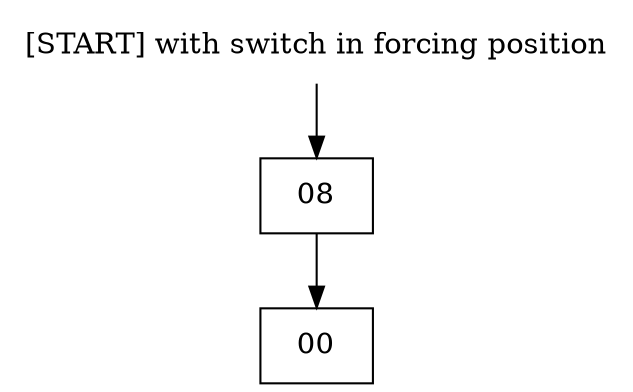 // UCE 460 - 140231302 (fo. 6) - Forcing Sequence
    
digraph G {

    graph [ splines = ortho ]
    node  [ shape = box ]
    
    
    start -> 08
    08    -> 00
    
    start [ shape = none ; label = "[START] with switch in forcing position"]
}

